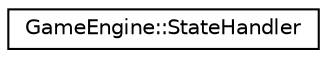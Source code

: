 digraph "Graphical Class Hierarchy"
{
  edge [fontname="Helvetica",fontsize="10",labelfontname="Helvetica",labelfontsize="10"];
  node [fontname="Helvetica",fontsize="10",shape=record];
  rankdir="LR";
  Node0 [label="GameEngine::StateHandler",height=0.2,width=0.4,color="black", fillcolor="white", style="filled",URL="$class_game_engine_1_1_state_handler.html"];
}
